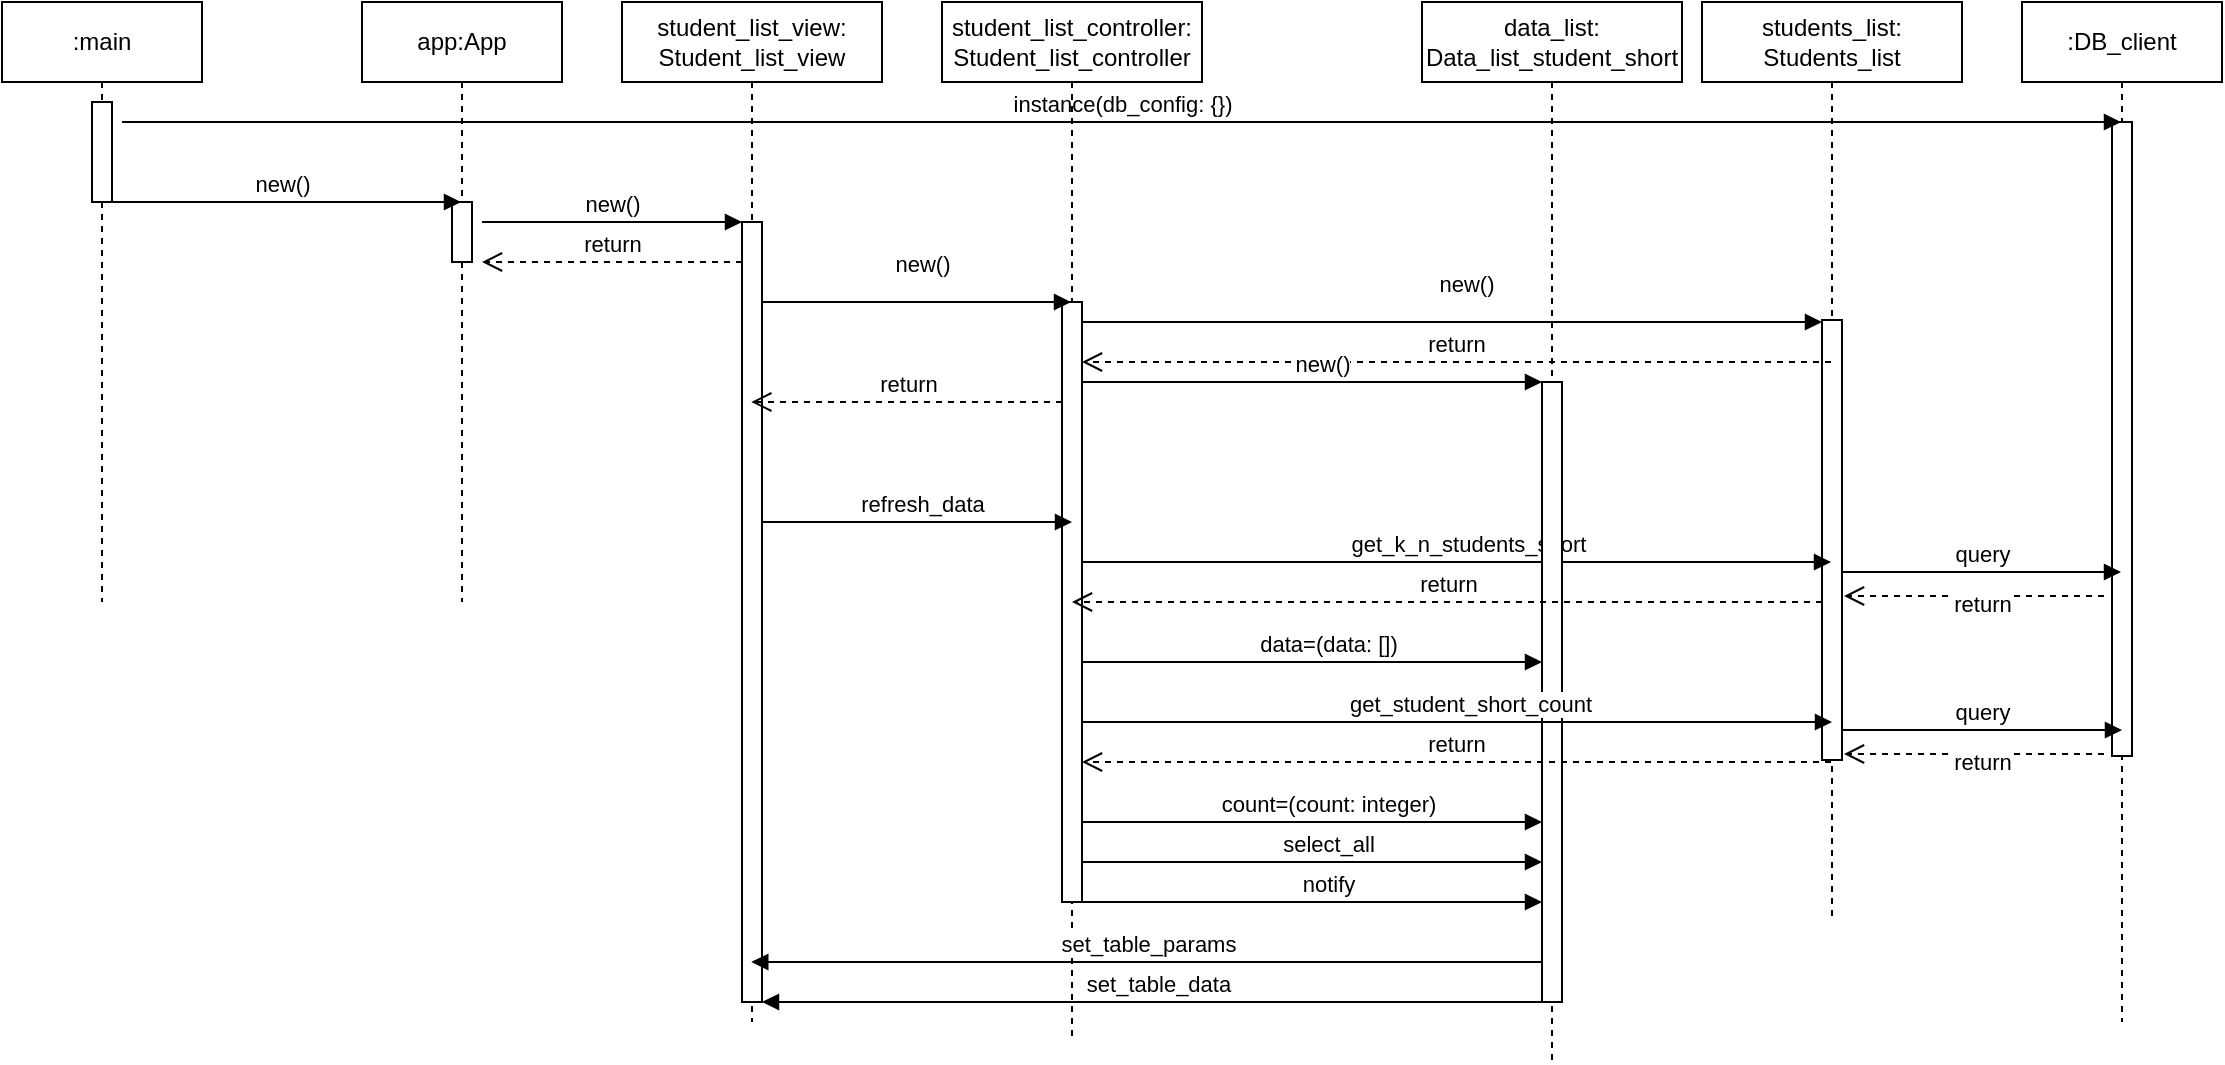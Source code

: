 <mxfile version="24.8.6">
  <diagram name="Page-1" id="2YBvvXClWsGukQMizWep">
    <mxGraphModel dx="1687" dy="927" grid="1" gridSize="10" guides="1" tooltips="1" connect="1" arrows="1" fold="1" page="1" pageScale="1" pageWidth="850" pageHeight="1100" math="0" shadow="0">
      <root>
        <mxCell id="0" />
        <mxCell id="1" parent="0" />
        <mxCell id="SUtb8oTXQOj_vAHm1Rom-7" value=":main" style="shape=umlLifeline;perimeter=lifelinePerimeter;whiteSpace=wrap;html=1;container=1;dropTarget=0;collapsible=0;recursiveResize=0;outlineConnect=0;portConstraint=eastwest;newEdgeStyle={&quot;curved&quot;:0,&quot;rounded&quot;:0};" vertex="1" parent="1">
          <mxGeometry x="110" y="500" width="100" height="300" as="geometry" />
        </mxCell>
        <mxCell id="SUtb8oTXQOj_vAHm1Rom-9" value="" style="html=1;points=[[0,0,0,0,5],[0,1,0,0,-5],[1,0,0,0,5],[1,1,0,0,-5]];perimeter=orthogonalPerimeter;outlineConnect=0;targetShapes=umlLifeline;portConstraint=eastwest;newEdgeStyle={&quot;curved&quot;:0,&quot;rounded&quot;:0};" vertex="1" parent="SUtb8oTXQOj_vAHm1Rom-7">
          <mxGeometry x="45" y="50" width="10" height="50" as="geometry" />
        </mxCell>
        <mxCell id="SUtb8oTXQOj_vAHm1Rom-8" value=":DB_client" style="shape=umlLifeline;perimeter=lifelinePerimeter;whiteSpace=wrap;html=1;container=1;dropTarget=0;collapsible=0;recursiveResize=0;outlineConnect=0;portConstraint=eastwest;newEdgeStyle={&quot;curved&quot;:0,&quot;rounded&quot;:0};" vertex="1" parent="1">
          <mxGeometry x="1120" y="500" width="100" height="510" as="geometry" />
        </mxCell>
        <mxCell id="SUtb8oTXQOj_vAHm1Rom-10" value="" style="html=1;points=[[0,0,0,0,5],[0,1,0,0,-5],[1,0,0,0,5],[1,1,0,0,-5]];perimeter=orthogonalPerimeter;outlineConnect=0;targetShapes=umlLifeline;portConstraint=eastwest;newEdgeStyle={&quot;curved&quot;:0,&quot;rounded&quot;:0};" vertex="1" parent="SUtb8oTXQOj_vAHm1Rom-8">
          <mxGeometry x="45" y="60" width="10" height="317" as="geometry" />
        </mxCell>
        <mxCell id="SUtb8oTXQOj_vAHm1Rom-11" value="instance(db_config: {})" style="html=1;verticalAlign=bottom;endArrow=block;curved=0;rounded=0;" edge="1" parent="1" target="SUtb8oTXQOj_vAHm1Rom-8">
          <mxGeometry width="80" relative="1" as="geometry">
            <mxPoint x="170" y="560" as="sourcePoint" />
            <mxPoint x="250" y="560" as="targetPoint" />
          </mxGeometry>
        </mxCell>
        <mxCell id="SUtb8oTXQOj_vAHm1Rom-13" value="app:App" style="shape=umlLifeline;perimeter=lifelinePerimeter;whiteSpace=wrap;html=1;container=1;dropTarget=0;collapsible=0;recursiveResize=0;outlineConnect=0;portConstraint=eastwest;newEdgeStyle={&quot;curved&quot;:0,&quot;rounded&quot;:0};" vertex="1" parent="1">
          <mxGeometry x="290" y="500" width="100" height="300" as="geometry" />
        </mxCell>
        <mxCell id="SUtb8oTXQOj_vAHm1Rom-14" value="" style="html=1;points=[[0,0,0,0,5],[0,1,0,0,-5],[1,0,0,0,5],[1,1,0,0,-5]];perimeter=orthogonalPerimeter;outlineConnect=0;targetShapes=umlLifeline;portConstraint=eastwest;newEdgeStyle={&quot;curved&quot;:0,&quot;rounded&quot;:0};" vertex="1" parent="SUtb8oTXQOj_vAHm1Rom-13">
          <mxGeometry x="45" y="100" width="10" height="30" as="geometry" />
        </mxCell>
        <mxCell id="SUtb8oTXQOj_vAHm1Rom-17" value="new()" style="html=1;verticalAlign=bottom;endArrow=block;curved=0;rounded=0;" edge="1" parent="1">
          <mxGeometry x="0.003" width="80" relative="1" as="geometry">
            <mxPoint x="160" y="600" as="sourcePoint" />
            <mxPoint x="339.5" y="600" as="targetPoint" />
            <mxPoint as="offset" />
          </mxGeometry>
        </mxCell>
        <mxCell id="SUtb8oTXQOj_vAHm1Rom-18" value="student_list_view:&lt;br&gt;Student_list_view" style="shape=umlLifeline;perimeter=lifelinePerimeter;whiteSpace=wrap;html=1;container=1;dropTarget=0;collapsible=0;recursiveResize=0;outlineConnect=0;portConstraint=eastwest;newEdgeStyle={&quot;curved&quot;:0,&quot;rounded&quot;:0};" vertex="1" parent="1">
          <mxGeometry x="420" y="500" width="130" height="510" as="geometry" />
        </mxCell>
        <mxCell id="SUtb8oTXQOj_vAHm1Rom-19" value="" style="html=1;points=[[0,0,0,0,5],[0,1,0,0,-5],[1,0,0,0,5],[1,1,0,0,-5]];perimeter=orthogonalPerimeter;outlineConnect=0;targetShapes=umlLifeline;portConstraint=eastwest;newEdgeStyle={&quot;curved&quot;:0,&quot;rounded&quot;:0};" vertex="1" parent="SUtb8oTXQOj_vAHm1Rom-18">
          <mxGeometry x="60" y="110" width="10" height="390" as="geometry" />
        </mxCell>
        <mxCell id="SUtb8oTXQOj_vAHm1Rom-20" value="student_list_controller:&lt;br&gt;Student_list_controller" style="shape=umlLifeline;perimeter=lifelinePerimeter;whiteSpace=wrap;html=1;container=1;dropTarget=0;collapsible=0;recursiveResize=0;outlineConnect=0;portConstraint=eastwest;newEdgeStyle={&quot;curved&quot;:0,&quot;rounded&quot;:0};" vertex="1" parent="1">
          <mxGeometry x="580" y="500" width="130" height="520" as="geometry" />
        </mxCell>
        <mxCell id="SUtb8oTXQOj_vAHm1Rom-21" value="" style="html=1;points=[[0,0,0,0,5],[0,1,0,0,-5],[1,0,0,0,5],[1,1,0,0,-5]];perimeter=orthogonalPerimeter;outlineConnect=0;targetShapes=umlLifeline;portConstraint=eastwest;newEdgeStyle={&quot;curved&quot;:0,&quot;rounded&quot;:0};" vertex="1" parent="SUtb8oTXQOj_vAHm1Rom-20">
          <mxGeometry x="60" y="150" width="10" height="300" as="geometry" />
        </mxCell>
        <mxCell id="SUtb8oTXQOj_vAHm1Rom-22" value="new()" style="html=1;verticalAlign=bottom;endArrow=block;curved=0;rounded=0;" edge="1" parent="1">
          <mxGeometry x="0.003" width="80" relative="1" as="geometry">
            <mxPoint x="350" y="610" as="sourcePoint" />
            <mxPoint x="480" y="610" as="targetPoint" />
            <mxPoint as="offset" />
          </mxGeometry>
        </mxCell>
        <mxCell id="SUtb8oTXQOj_vAHm1Rom-23" value="return" style="html=1;verticalAlign=bottom;endArrow=open;dashed=1;endSize=8;curved=0;rounded=0;" edge="1" parent="1">
          <mxGeometry relative="1" as="geometry">
            <mxPoint x="480" y="630" as="sourcePoint" />
            <mxPoint x="350" y="630" as="targetPoint" />
          </mxGeometry>
        </mxCell>
        <mxCell id="SUtb8oTXQOj_vAHm1Rom-24" value="new()" style="html=1;verticalAlign=bottom;endArrow=block;curved=0;rounded=0;" edge="1" parent="1" target="SUtb8oTXQOj_vAHm1Rom-20">
          <mxGeometry x="0.036" y="10" width="80" relative="1" as="geometry">
            <mxPoint x="490" y="650" as="sourcePoint" />
            <mxPoint x="480" y="649.57" as="targetPoint" />
            <mxPoint as="offset" />
          </mxGeometry>
        </mxCell>
        <mxCell id="SUtb8oTXQOj_vAHm1Rom-25" value="return" style="html=1;verticalAlign=bottom;endArrow=open;dashed=1;endSize=8;curved=0;rounded=0;" edge="1" parent="1">
          <mxGeometry relative="1" as="geometry">
            <mxPoint x="640" y="700" as="sourcePoint" />
            <mxPoint x="484.63" y="700" as="targetPoint" />
          </mxGeometry>
        </mxCell>
        <mxCell id="SUtb8oTXQOj_vAHm1Rom-26" value="refresh_data" style="html=1;verticalAlign=bottom;endArrow=block;curved=0;rounded=0;" edge="1" parent="1">
          <mxGeometry x="0.032" width="80" relative="1" as="geometry">
            <mxPoint x="490" y="760" as="sourcePoint" />
            <mxPoint x="645" y="760" as="targetPoint" />
            <mxPoint as="offset" />
          </mxGeometry>
        </mxCell>
        <mxCell id="SUtb8oTXQOj_vAHm1Rom-27" value="students_list:&lt;br&gt;Students_list" style="shape=umlLifeline;perimeter=lifelinePerimeter;whiteSpace=wrap;html=1;container=1;dropTarget=0;collapsible=0;recursiveResize=0;outlineConnect=0;portConstraint=eastwest;newEdgeStyle={&quot;curved&quot;:0,&quot;rounded&quot;:0};" vertex="1" parent="1">
          <mxGeometry x="960" y="500" width="130" height="460" as="geometry" />
        </mxCell>
        <mxCell id="SUtb8oTXQOj_vAHm1Rom-28" value="" style="html=1;points=[[0,0,0,0,5],[0,1,0,0,-5],[1,0,0,0,5],[1,1,0,0,-5]];perimeter=orthogonalPerimeter;outlineConnect=0;targetShapes=umlLifeline;portConstraint=eastwest;newEdgeStyle={&quot;curved&quot;:0,&quot;rounded&quot;:0};" vertex="1" parent="SUtb8oTXQOj_vAHm1Rom-27">
          <mxGeometry x="60" y="159" width="10" height="220" as="geometry" />
        </mxCell>
        <mxCell id="SUtb8oTXQOj_vAHm1Rom-29" value="new()" style="html=1;verticalAlign=bottom;endArrow=block;curved=0;rounded=0;" edge="1" parent="1" target="SUtb8oTXQOj_vAHm1Rom-28">
          <mxGeometry x="0.036" y="10" width="80" relative="1" as="geometry">
            <mxPoint x="650" y="660" as="sourcePoint" />
            <mxPoint x="805" y="660" as="targetPoint" />
            <mxPoint as="offset" />
          </mxGeometry>
        </mxCell>
        <mxCell id="SUtb8oTXQOj_vAHm1Rom-30" value="return" style="html=1;verticalAlign=bottom;endArrow=open;dashed=1;endSize=8;curved=0;rounded=0;" edge="1" parent="1" source="SUtb8oTXQOj_vAHm1Rom-27">
          <mxGeometry relative="1" as="geometry">
            <mxPoint x="805.37" y="680" as="sourcePoint" />
            <mxPoint x="650.0" y="680" as="targetPoint" />
          </mxGeometry>
        </mxCell>
        <mxCell id="SUtb8oTXQOj_vAHm1Rom-31" value="get_k_n_students_short" style="html=1;verticalAlign=bottom;endArrow=block;curved=0;rounded=0;" edge="1" parent="1" target="SUtb8oTXQOj_vAHm1Rom-27">
          <mxGeometry x="0.032" width="80" relative="1" as="geometry">
            <mxPoint x="650" y="780" as="sourcePoint" />
            <mxPoint x="820" y="780" as="targetPoint" />
            <mxPoint as="offset" />
          </mxGeometry>
        </mxCell>
        <mxCell id="SUtb8oTXQOj_vAHm1Rom-32" value="data_list:&lt;br&gt;Data_list_student_short" style="shape=umlLifeline;perimeter=lifelinePerimeter;whiteSpace=wrap;html=1;container=1;dropTarget=0;collapsible=0;recursiveResize=0;outlineConnect=0;portConstraint=eastwest;newEdgeStyle={&quot;curved&quot;:0,&quot;rounded&quot;:0};" vertex="1" parent="1">
          <mxGeometry x="820" y="500" width="130" height="530" as="geometry" />
        </mxCell>
        <mxCell id="SUtb8oTXQOj_vAHm1Rom-33" value="" style="html=1;points=[[0,0,0,0,5],[0,1,0,0,-5],[1,0,0,0,5],[1,1,0,0,-5]];perimeter=orthogonalPerimeter;outlineConnect=0;targetShapes=umlLifeline;portConstraint=eastwest;newEdgeStyle={&quot;curved&quot;:0,&quot;rounded&quot;:0};" vertex="1" parent="SUtb8oTXQOj_vAHm1Rom-32">
          <mxGeometry x="60" y="190" width="10" height="310" as="geometry" />
        </mxCell>
        <mxCell id="SUtb8oTXQOj_vAHm1Rom-34" value="new()" style="html=1;verticalAlign=bottom;endArrow=block;curved=0;rounded=0;" edge="1" parent="1">
          <mxGeometry x="0.043" width="80" relative="1" as="geometry">
            <mxPoint x="650" y="690" as="sourcePoint" />
            <mxPoint x="880" y="690" as="targetPoint" />
            <mxPoint as="offset" />
          </mxGeometry>
        </mxCell>
        <mxCell id="SUtb8oTXQOj_vAHm1Rom-35" value="return" style="html=1;verticalAlign=bottom;endArrow=open;dashed=1;endSize=8;curved=0;rounded=0;" edge="1" parent="1" target="SUtb8oTXQOj_vAHm1Rom-20">
          <mxGeometry relative="1" as="geometry">
            <mxPoint x="1020" y="800" as="sourcePoint" />
            <mxPoint x="940" y="800" as="targetPoint" />
          </mxGeometry>
        </mxCell>
        <mxCell id="SUtb8oTXQOj_vAHm1Rom-36" value="data=(data: [])" style="html=1;verticalAlign=bottom;endArrow=block;curved=0;rounded=0;" edge="1" parent="1" target="SUtb8oTXQOj_vAHm1Rom-33">
          <mxGeometry x="0.067" width="80" relative="1" as="geometry">
            <mxPoint x="650" y="830" as="sourcePoint" />
            <mxPoint x="1025" y="830" as="targetPoint" />
            <mxPoint as="offset" />
          </mxGeometry>
        </mxCell>
        <mxCell id="SUtb8oTXQOj_vAHm1Rom-38" value="get_student_short_count" style="html=1;verticalAlign=bottom;endArrow=block;curved=0;rounded=0;" edge="1" parent="1">
          <mxGeometry x="0.032" width="80" relative="1" as="geometry">
            <mxPoint x="650" y="860" as="sourcePoint" />
            <mxPoint x="1025" y="860" as="targetPoint" />
            <mxPoint as="offset" />
          </mxGeometry>
        </mxCell>
        <mxCell id="SUtb8oTXQOj_vAHm1Rom-39" value="return" style="html=1;verticalAlign=bottom;endArrow=open;dashed=1;endSize=8;curved=0;rounded=0;" edge="1" parent="1">
          <mxGeometry relative="1" as="geometry">
            <mxPoint x="1024.5" y="880" as="sourcePoint" />
            <mxPoint x="650" y="880" as="targetPoint" />
            <Array as="points">
              <mxPoint x="860" y="880" />
            </Array>
          </mxGeometry>
        </mxCell>
        <mxCell id="SUtb8oTXQOj_vAHm1Rom-40" value="count=(count: integer)" style="html=1;verticalAlign=bottom;endArrow=block;curved=0;rounded=0;" edge="1" parent="1">
          <mxGeometry x="0.067" width="80" relative="1" as="geometry">
            <mxPoint x="650" y="910" as="sourcePoint" />
            <mxPoint x="880" y="910" as="targetPoint" />
            <mxPoint as="offset" />
          </mxGeometry>
        </mxCell>
        <mxCell id="SUtb8oTXQOj_vAHm1Rom-42" value="select_all" style="html=1;verticalAlign=bottom;endArrow=block;curved=0;rounded=0;" edge="1" parent="1">
          <mxGeometry x="0.067" width="80" relative="1" as="geometry">
            <mxPoint x="650" y="930" as="sourcePoint" />
            <mxPoint x="880" y="930" as="targetPoint" />
            <mxPoint as="offset" />
          </mxGeometry>
        </mxCell>
        <mxCell id="SUtb8oTXQOj_vAHm1Rom-44" value="notify" style="html=1;verticalAlign=bottom;endArrow=block;curved=0;rounded=0;" edge="1" parent="1">
          <mxGeometry x="0.067" width="80" relative="1" as="geometry">
            <mxPoint x="650" y="950" as="sourcePoint" />
            <mxPoint x="880" y="950" as="targetPoint" />
            <mxPoint as="offset" />
          </mxGeometry>
        </mxCell>
        <mxCell id="SUtb8oTXQOj_vAHm1Rom-45" value="set_table_params" style="html=1;verticalAlign=bottom;endArrow=block;curved=0;rounded=0;" edge="1" parent="1">
          <mxGeometry width="80" relative="1" as="geometry">
            <mxPoint x="880" y="980" as="sourcePoint" />
            <mxPoint x="484.63" y="980" as="targetPoint" />
          </mxGeometry>
        </mxCell>
        <mxCell id="SUtb8oTXQOj_vAHm1Rom-46" value="set_table_data" style="html=1;verticalAlign=bottom;endArrow=block;curved=0;rounded=0;" edge="1" parent="1">
          <mxGeometry width="80" relative="1" as="geometry">
            <mxPoint x="885.37" y="1000" as="sourcePoint" />
            <mxPoint x="490.0" y="1000" as="targetPoint" />
          </mxGeometry>
        </mxCell>
        <mxCell id="SUtb8oTXQOj_vAHm1Rom-47" value="query" style="html=1;verticalAlign=bottom;endArrow=block;curved=0;rounded=0;" edge="1" parent="1" target="SUtb8oTXQOj_vAHm1Rom-8">
          <mxGeometry width="80" relative="1" as="geometry">
            <mxPoint x="1030" y="785" as="sourcePoint" />
            <mxPoint x="1110" y="785" as="targetPoint" />
          </mxGeometry>
        </mxCell>
        <mxCell id="SUtb8oTXQOj_vAHm1Rom-48" value="return" style="html=1;verticalAlign=bottom;endArrow=open;dashed=1;endSize=8;curved=0;rounded=0;" edge="1" parent="1">
          <mxGeometry x="-0.061" y="13" relative="1" as="geometry">
            <mxPoint x="1161" y="797" as="sourcePoint" />
            <mxPoint x="1031" y="797" as="targetPoint" />
            <mxPoint as="offset" />
          </mxGeometry>
        </mxCell>
        <mxCell id="SUtb8oTXQOj_vAHm1Rom-49" value="query" style="html=1;verticalAlign=bottom;endArrow=block;curved=0;rounded=0;" edge="1" parent="1">
          <mxGeometry width="80" relative="1" as="geometry">
            <mxPoint x="1030" y="864" as="sourcePoint" />
            <mxPoint x="1170" y="864" as="targetPoint" />
          </mxGeometry>
        </mxCell>
        <mxCell id="SUtb8oTXQOj_vAHm1Rom-50" value="return" style="html=1;verticalAlign=bottom;endArrow=open;dashed=1;endSize=8;curved=0;rounded=0;" edge="1" parent="1">
          <mxGeometry x="-0.061" y="13" relative="1" as="geometry">
            <mxPoint x="1161" y="876" as="sourcePoint" />
            <mxPoint x="1031" y="876" as="targetPoint" />
            <mxPoint as="offset" />
          </mxGeometry>
        </mxCell>
      </root>
    </mxGraphModel>
  </diagram>
</mxfile>
